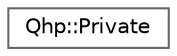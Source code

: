 digraph "Graphical Class Hierarchy"
{
 // INTERACTIVE_SVG=YES
 // LATEX_PDF_SIZE
  bgcolor="transparent";
  edge [fontname=Helvetica,fontsize=10,labelfontname=Helvetica,labelfontsize=10];
  node [fontname=Helvetica,fontsize=10,shape=box,height=0.2,width=0.4];
  rankdir="LR";
  Node0 [label="Qhp::Private",height=0.2,width=0.4,color="grey40", fillcolor="white", style="filled",URL="$d9/d21/class_qhp_1_1_private.html",tooltip=" "];
}
